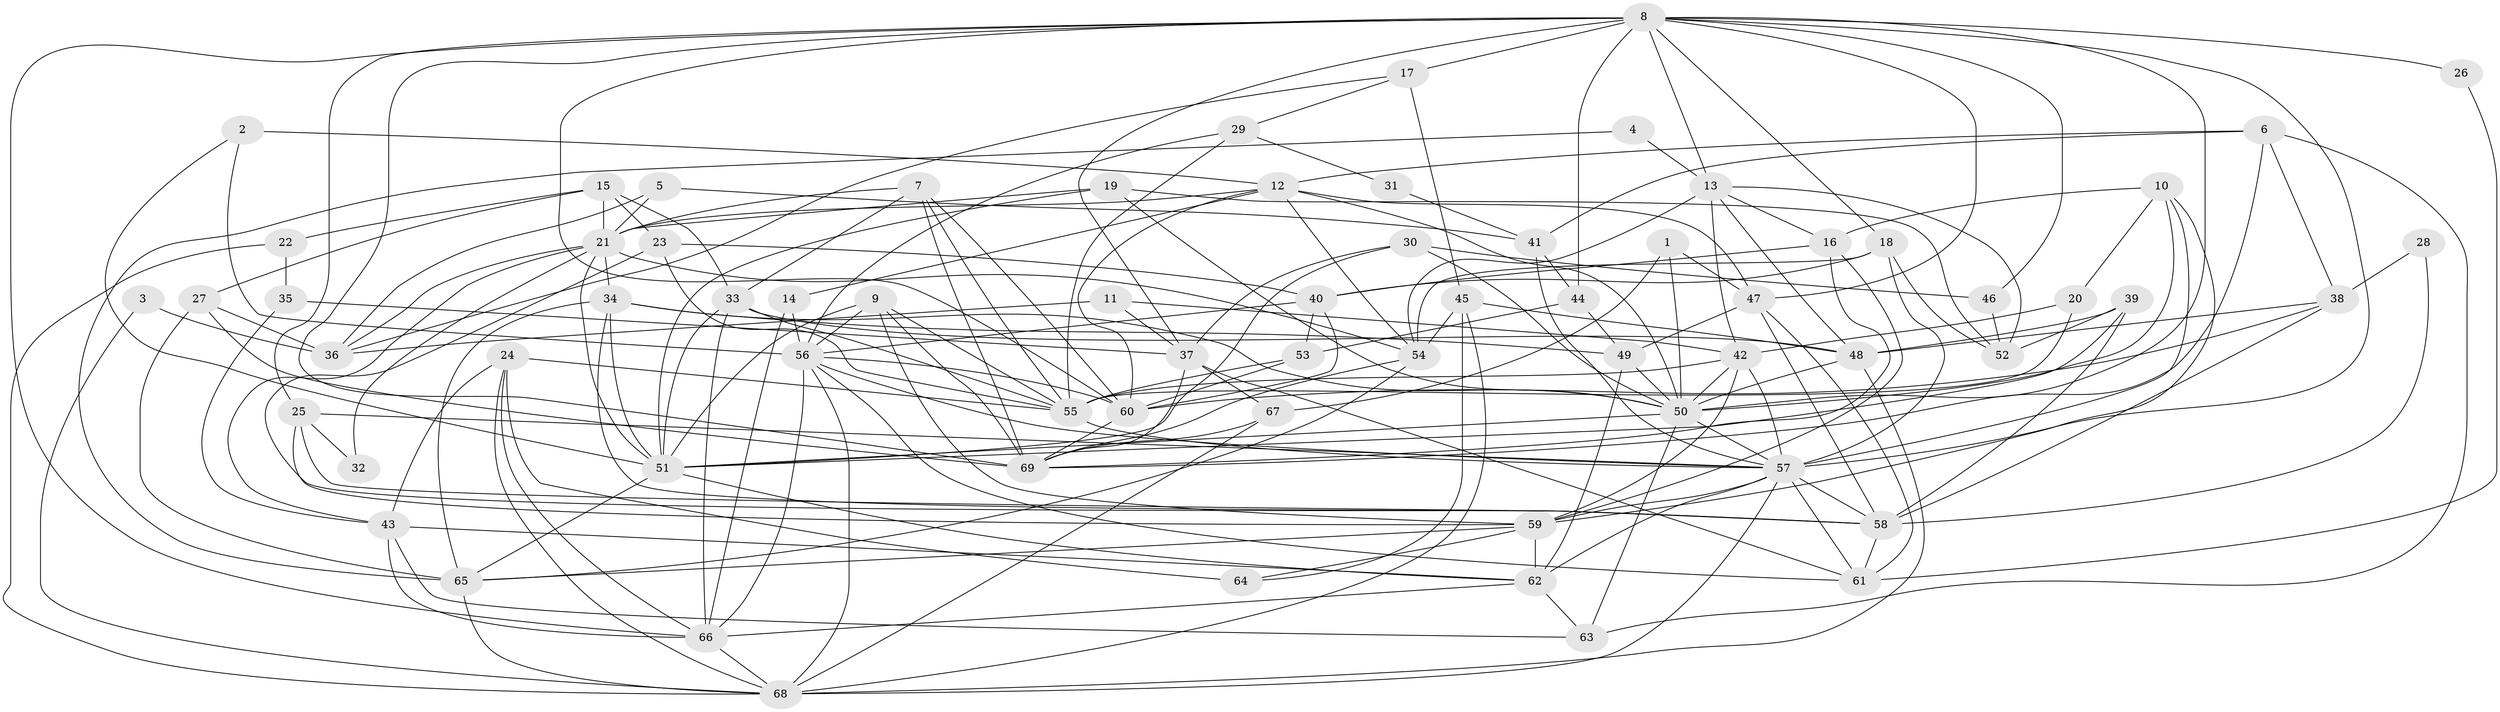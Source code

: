 // original degree distribution, {4: 0.2846715328467153, 3: 0.24817518248175183, 5: 0.145985401459854, 2: 0.16058394160583941, 6: 0.0948905109489051, 7: 0.043795620437956206, 9: 0.014598540145985401, 8: 0.0072992700729927005}
// Generated by graph-tools (version 1.1) at 2025/26/03/09/25 03:26:20]
// undirected, 69 vertices, 196 edges
graph export_dot {
graph [start="1"]
  node [color=gray90,style=filled];
  1;
  2;
  3;
  4;
  5;
  6;
  7;
  8;
  9;
  10;
  11;
  12;
  13;
  14;
  15;
  16;
  17;
  18;
  19;
  20;
  21;
  22;
  23;
  24;
  25;
  26;
  27;
  28;
  29;
  30;
  31;
  32;
  33;
  34;
  35;
  36;
  37;
  38;
  39;
  40;
  41;
  42;
  43;
  44;
  45;
  46;
  47;
  48;
  49;
  50;
  51;
  52;
  53;
  54;
  55;
  56;
  57;
  58;
  59;
  60;
  61;
  62;
  63;
  64;
  65;
  66;
  67;
  68;
  69;
  1 -- 47 [weight=1.0];
  1 -- 50 [weight=1.0];
  1 -- 67 [weight=1.0];
  2 -- 12 [weight=1.0];
  2 -- 51 [weight=1.0];
  2 -- 56 [weight=1.0];
  3 -- 36 [weight=1.0];
  3 -- 68 [weight=1.0];
  4 -- 13 [weight=1.0];
  4 -- 65 [weight=1.0];
  5 -- 21 [weight=1.0];
  5 -- 36 [weight=1.0];
  5 -- 41 [weight=1.0];
  6 -- 12 [weight=1.0];
  6 -- 38 [weight=1.0];
  6 -- 41 [weight=1.0];
  6 -- 63 [weight=1.0];
  6 -- 69 [weight=1.0];
  7 -- 21 [weight=1.0];
  7 -- 33 [weight=1.0];
  7 -- 55 [weight=1.0];
  7 -- 60 [weight=1.0];
  7 -- 69 [weight=1.0];
  8 -- 13 [weight=1.0];
  8 -- 17 [weight=1.0];
  8 -- 18 [weight=1.0];
  8 -- 25 [weight=1.0];
  8 -- 26 [weight=1.0];
  8 -- 37 [weight=1.0];
  8 -- 44 [weight=1.0];
  8 -- 46 [weight=1.0];
  8 -- 47 [weight=1.0];
  8 -- 50 [weight=2.0];
  8 -- 57 [weight=1.0];
  8 -- 60 [weight=1.0];
  8 -- 66 [weight=2.0];
  8 -- 69 [weight=1.0];
  9 -- 51 [weight=1.0];
  9 -- 55 [weight=1.0];
  9 -- 56 [weight=1.0];
  9 -- 59 [weight=1.0];
  9 -- 69 [weight=1.0];
  10 -- 16 [weight=1.0];
  10 -- 20 [weight=1.0];
  10 -- 50 [weight=1.0];
  10 -- 57 [weight=1.0];
  10 -- 59 [weight=1.0];
  11 -- 36 [weight=1.0];
  11 -- 37 [weight=1.0];
  11 -- 42 [weight=1.0];
  12 -- 14 [weight=1.0];
  12 -- 21 [weight=1.0];
  12 -- 47 [weight=1.0];
  12 -- 50 [weight=1.0];
  12 -- 54 [weight=1.0];
  12 -- 60 [weight=1.0];
  13 -- 16 [weight=1.0];
  13 -- 42 [weight=1.0];
  13 -- 48 [weight=1.0];
  13 -- 52 [weight=1.0];
  13 -- 54 [weight=1.0];
  14 -- 56 [weight=1.0];
  14 -- 66 [weight=1.0];
  15 -- 21 [weight=1.0];
  15 -- 22 [weight=1.0];
  15 -- 23 [weight=1.0];
  15 -- 27 [weight=1.0];
  15 -- 33 [weight=1.0];
  16 -- 40 [weight=1.0];
  16 -- 59 [weight=1.0];
  16 -- 69 [weight=1.0];
  17 -- 29 [weight=1.0];
  17 -- 36 [weight=1.0];
  17 -- 45 [weight=1.0];
  18 -- 40 [weight=1.0];
  18 -- 52 [weight=1.0];
  18 -- 54 [weight=1.0];
  18 -- 57 [weight=1.0];
  19 -- 21 [weight=1.0];
  19 -- 50 [weight=1.0];
  19 -- 51 [weight=1.0];
  19 -- 52 [weight=1.0];
  20 -- 42 [weight=1.0];
  20 -- 55 [weight=1.0];
  21 -- 32 [weight=1.0];
  21 -- 34 [weight=1.0];
  21 -- 36 [weight=1.0];
  21 -- 43 [weight=1.0];
  21 -- 51 [weight=1.0];
  21 -- 54 [weight=1.0];
  22 -- 35 [weight=1.0];
  22 -- 68 [weight=1.0];
  23 -- 40 [weight=1.0];
  23 -- 55 [weight=1.0];
  23 -- 58 [weight=1.0];
  24 -- 43 [weight=1.0];
  24 -- 55 [weight=1.0];
  24 -- 64 [weight=2.0];
  24 -- 66 [weight=1.0];
  24 -- 68 [weight=1.0];
  25 -- 32 [weight=1.0];
  25 -- 57 [weight=1.0];
  25 -- 58 [weight=1.0];
  25 -- 59 [weight=1.0];
  26 -- 61 [weight=1.0];
  27 -- 36 [weight=1.0];
  27 -- 65 [weight=1.0];
  27 -- 69 [weight=1.0];
  28 -- 38 [weight=1.0];
  28 -- 58 [weight=1.0];
  29 -- 31 [weight=1.0];
  29 -- 55 [weight=1.0];
  29 -- 56 [weight=1.0];
  30 -- 37 [weight=1.0];
  30 -- 46 [weight=1.0];
  30 -- 50 [weight=1.0];
  30 -- 51 [weight=1.0];
  31 -- 41 [weight=1.0];
  33 -- 48 [weight=1.0];
  33 -- 51 [weight=1.0];
  33 -- 55 [weight=1.0];
  33 -- 66 [weight=1.0];
  34 -- 49 [weight=1.0];
  34 -- 50 [weight=1.0];
  34 -- 51 [weight=1.0];
  34 -- 58 [weight=1.0];
  34 -- 65 [weight=1.0];
  35 -- 37 [weight=1.0];
  35 -- 43 [weight=1.0];
  37 -- 61 [weight=1.0];
  37 -- 67 [weight=1.0];
  37 -- 69 [weight=1.0];
  38 -- 48 [weight=1.0];
  38 -- 58 [weight=2.0];
  38 -- 60 [weight=1.0];
  39 -- 48 [weight=1.0];
  39 -- 51 [weight=1.0];
  39 -- 52 [weight=1.0];
  39 -- 58 [weight=1.0];
  40 -- 53 [weight=1.0];
  40 -- 56 [weight=1.0];
  40 -- 60 [weight=1.0];
  41 -- 44 [weight=1.0];
  41 -- 57 [weight=1.0];
  42 -- 50 [weight=1.0];
  42 -- 55 [weight=1.0];
  42 -- 57 [weight=2.0];
  42 -- 59 [weight=1.0];
  43 -- 62 [weight=1.0];
  43 -- 63 [weight=1.0];
  43 -- 66 [weight=1.0];
  44 -- 49 [weight=1.0];
  44 -- 53 [weight=1.0];
  45 -- 48 [weight=1.0];
  45 -- 54 [weight=1.0];
  45 -- 64 [weight=1.0];
  45 -- 68 [weight=1.0];
  46 -- 52 [weight=1.0];
  47 -- 49 [weight=2.0];
  47 -- 58 [weight=1.0];
  47 -- 61 [weight=1.0];
  48 -- 50 [weight=1.0];
  48 -- 68 [weight=1.0];
  49 -- 50 [weight=1.0];
  49 -- 62 [weight=1.0];
  50 -- 51 [weight=1.0];
  50 -- 57 [weight=1.0];
  50 -- 63 [weight=1.0];
  51 -- 62 [weight=1.0];
  51 -- 65 [weight=1.0];
  53 -- 55 [weight=1.0];
  53 -- 60 [weight=1.0];
  54 -- 65 [weight=2.0];
  54 -- 69 [weight=1.0];
  55 -- 57 [weight=1.0];
  56 -- 57 [weight=1.0];
  56 -- 60 [weight=1.0];
  56 -- 61 [weight=1.0];
  56 -- 66 [weight=1.0];
  56 -- 68 [weight=1.0];
  57 -- 58 [weight=1.0];
  57 -- 59 [weight=1.0];
  57 -- 61 [weight=1.0];
  57 -- 62 [weight=1.0];
  57 -- 68 [weight=1.0];
  58 -- 61 [weight=1.0];
  59 -- 62 [weight=1.0];
  59 -- 64 [weight=1.0];
  59 -- 65 [weight=1.0];
  60 -- 69 [weight=1.0];
  62 -- 63 [weight=1.0];
  62 -- 66 [weight=1.0];
  65 -- 68 [weight=1.0];
  66 -- 68 [weight=1.0];
  67 -- 68 [weight=1.0];
  67 -- 69 [weight=1.0];
}

